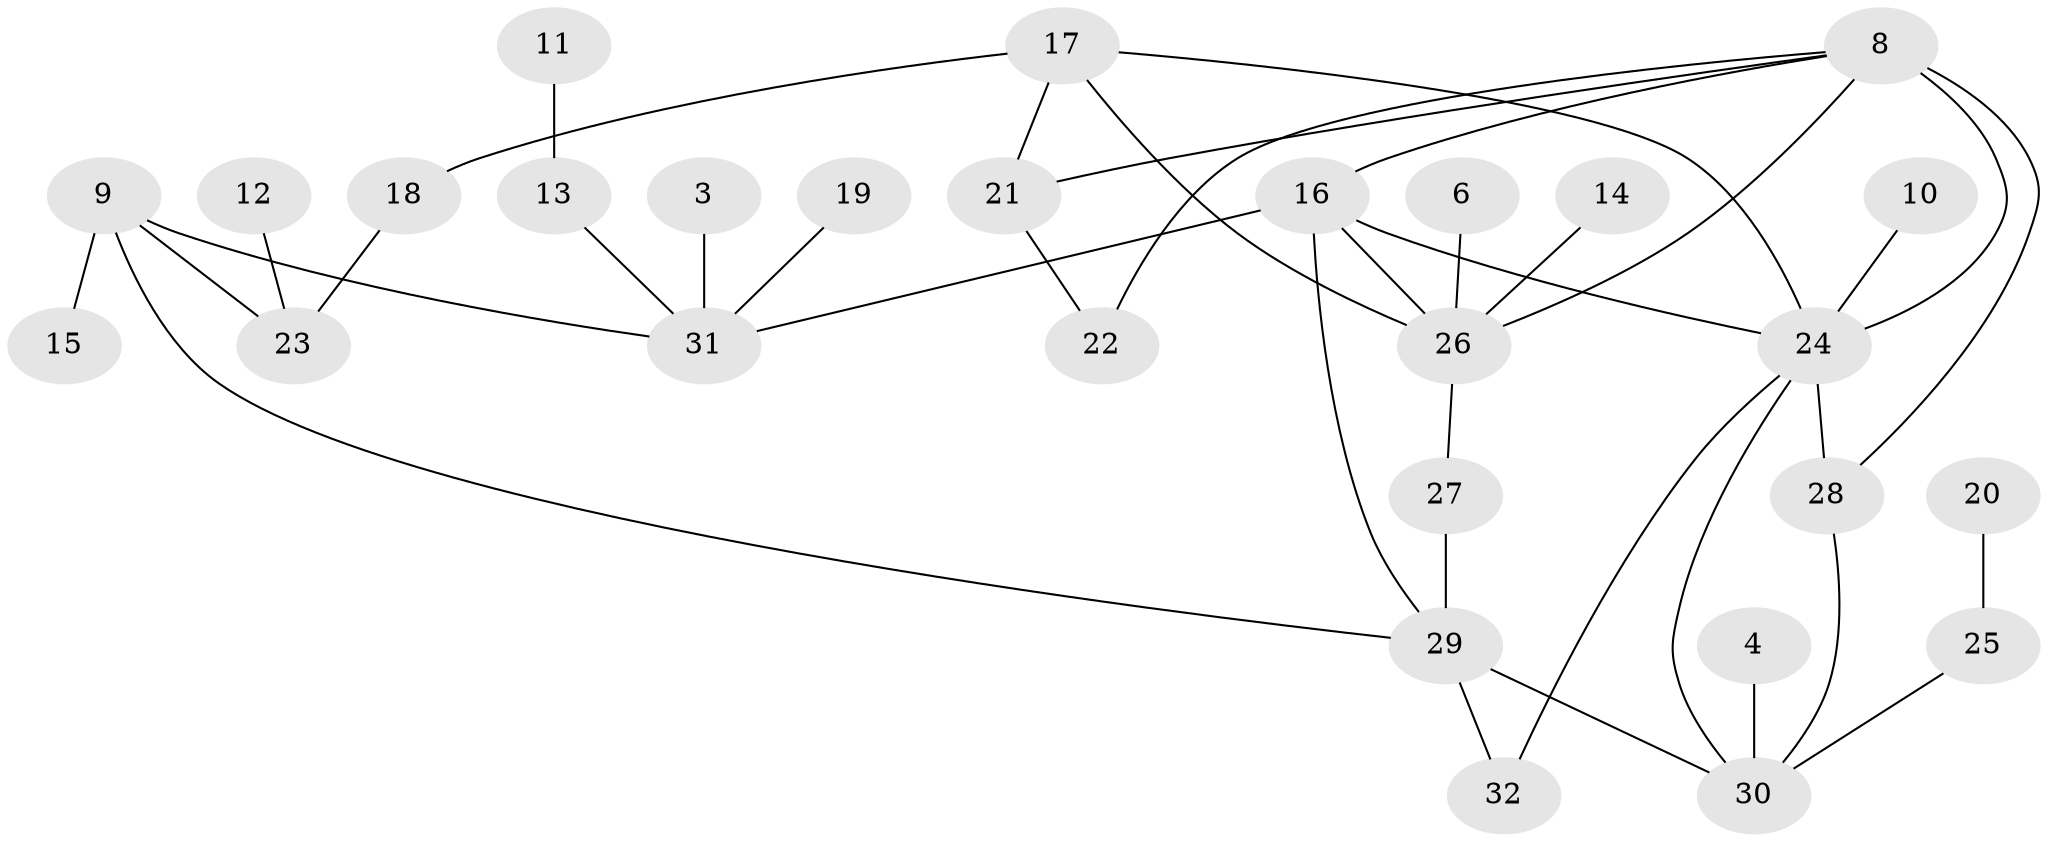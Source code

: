 // original degree distribution, {0: 0.06349206349206349, 1: 0.23809523809523808, 3: 0.20634920634920634, 5: 0.09523809523809523, 2: 0.2698412698412698, 4: 0.12698412698412698}
// Generated by graph-tools (version 1.1) at 2025/25/03/09/25 03:25:21]
// undirected, 28 vertices, 39 edges
graph export_dot {
graph [start="1"]
  node [color=gray90,style=filled];
  3;
  4;
  6;
  8;
  9;
  10;
  11;
  12;
  13;
  14;
  15;
  16;
  17;
  18;
  19;
  20;
  21;
  22;
  23;
  24;
  25;
  26;
  27;
  28;
  29;
  30;
  31;
  32;
  3 -- 31 [weight=1.0];
  4 -- 30 [weight=1.0];
  6 -- 26 [weight=1.0];
  8 -- 16 [weight=1.0];
  8 -- 21 [weight=1.0];
  8 -- 22 [weight=1.0];
  8 -- 24 [weight=3.0];
  8 -- 26 [weight=1.0];
  8 -- 28 [weight=1.0];
  9 -- 15 [weight=1.0];
  9 -- 23 [weight=1.0];
  9 -- 29 [weight=1.0];
  9 -- 31 [weight=1.0];
  10 -- 24 [weight=1.0];
  11 -- 13 [weight=1.0];
  12 -- 23 [weight=1.0];
  13 -- 31 [weight=1.0];
  14 -- 26 [weight=1.0];
  16 -- 24 [weight=3.0];
  16 -- 26 [weight=1.0];
  16 -- 29 [weight=1.0];
  16 -- 31 [weight=1.0];
  17 -- 18 [weight=1.0];
  17 -- 21 [weight=1.0];
  17 -- 24 [weight=1.0];
  17 -- 26 [weight=1.0];
  18 -- 23 [weight=1.0];
  19 -- 31 [weight=1.0];
  20 -- 25 [weight=1.0];
  21 -- 22 [weight=1.0];
  24 -- 28 [weight=2.0];
  24 -- 30 [weight=1.0];
  24 -- 32 [weight=1.0];
  25 -- 30 [weight=1.0];
  26 -- 27 [weight=1.0];
  27 -- 29 [weight=1.0];
  28 -- 30 [weight=1.0];
  29 -- 30 [weight=1.0];
  29 -- 32 [weight=1.0];
}
